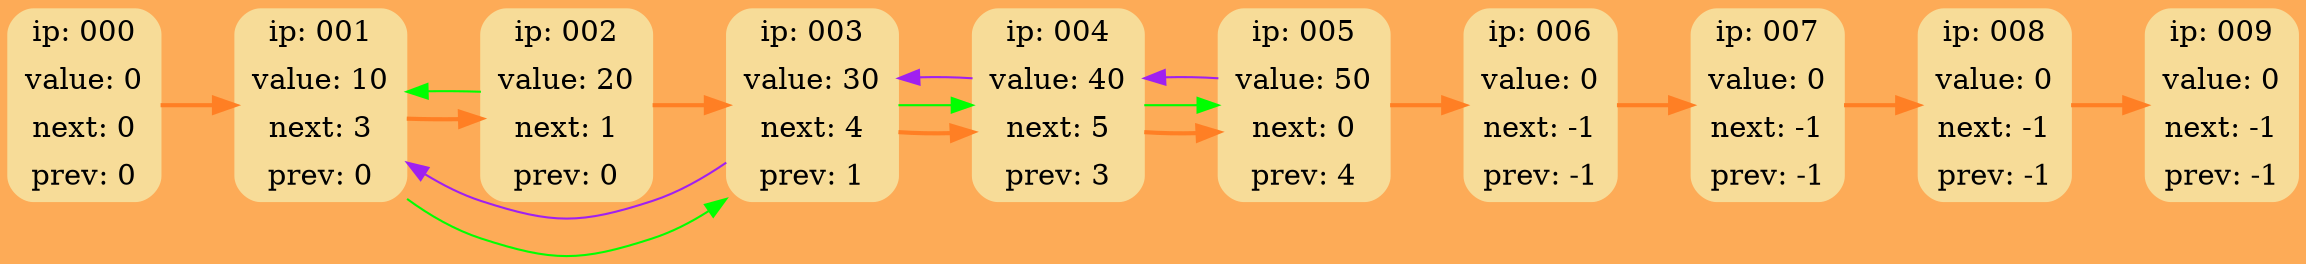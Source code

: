 digraph G {
	rankdir = LR;
	bgcolor="#FDAB57"
	node000 [shape=Mrecord; style=filled; color="#F7DC98"; label = " { ip: 000} | {value:   0} | {next:   0} | {prev:   0} " ];
	node001 [shape=Mrecord; style=filled; color="#F7DC98"; label = " { ip: 001} | {value:  10} | {next:   3} | {prev:   0} " ];
	node002 [shape=Mrecord; style=filled; color="#F7DC98"; label = " { ip: 002} | {value:  20} | {next:   1} | {prev:   0} " ];
	node003 [shape=Mrecord; style=filled; color="#F7DC98"; label = " { ip: 003} | {value:  30} | {next:   4} | {prev:   1} " ];
	node004 [shape=Mrecord; style=filled; color="#F7DC98"; label = " { ip: 004} | {value:  40} | {next:   5} | {prev:   3} " ];
	node005 [shape=Mrecord; style=filled; color="#F7DC98"; label = " { ip: 005} | {value:  50} | {next:   0} | {prev:   4} " ];
	node006 [shape=Mrecord; style=filled; color="#F7DC98"; label = " { ip: 006} | {value:   0} | {next:  -1} | {prev:  -1} " ];
	node007 [shape=Mrecord; style=filled; color="#F7DC98"; label = " { ip: 007} | {value:   0} | {next:  -1} | {prev:  -1} " ];
	node008 [shape=Mrecord; style=filled; color="#F7DC98"; label = " { ip: 008} | {value:   0} | {next:  -1} | {prev:  -1} " ];
	node009 [shape=Mrecord; style=filled; color="#F7DC98"; label = " { ip: 009} | {value:   0} | {next:  -1} | {prev:  -1} " ];

	node000 -> node001 [style=bold; weight=1000; color=chocolate1; ];
	node001 -> node002 [style=bold; weight=1000; color=chocolate1; ];
	node002 -> node003 [style=bold; weight=1000; color=chocolate1; ];
	node003 -> node004 [style=bold; weight=1000; color=chocolate1; ];
	node004 -> node005 [style=bold; weight=1000; color=chocolate1; ];
	node005 -> node006 [style=bold; weight=1000; color=chocolate1; ];
	node006 -> node007 [style=bold; weight=1000; color=chocolate1; ];
	node007 -> node008 [style=bold; weight=1000; color=chocolate1; ];
	node008 -> node009 [style=bold; weight=1000; color=chocolate1; ];

	node001 -> node003 [weight=0; color=green; ];
	node002 -> node001 [weight=0; color=green; ];
	node003 -> node004 [weight=0; color=green; ];
	node004 -> node005 [weight=0; color=green; ];

	node005 -> node004 [weight=0; color=purple; constraint=false; ];
	node004 -> node003 [weight=0; color=purple; constraint=false; ];
	node003 -> node001 [weight=0; color=purple; constraint=false; ];
}
